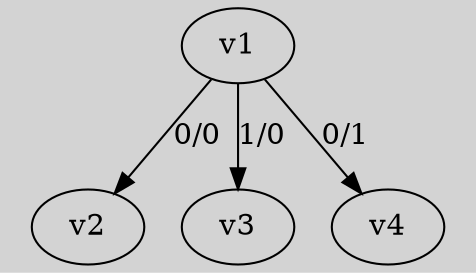 digraph {
    graph [pad="0.212,0.055" bgcolor=lightgray  splines=line]
    node [style=filled]

    v1 [pos="0,0!"]
    v2 [pos="0,1!"]
    v3 [pos="2,2!"]
    v4 [pos="-1,0!"]

    v1 -> v2 [label="0/0"];
    v1 -> v3 [label="1/0"];
    v1 -> v4 [label="0/1"];
}